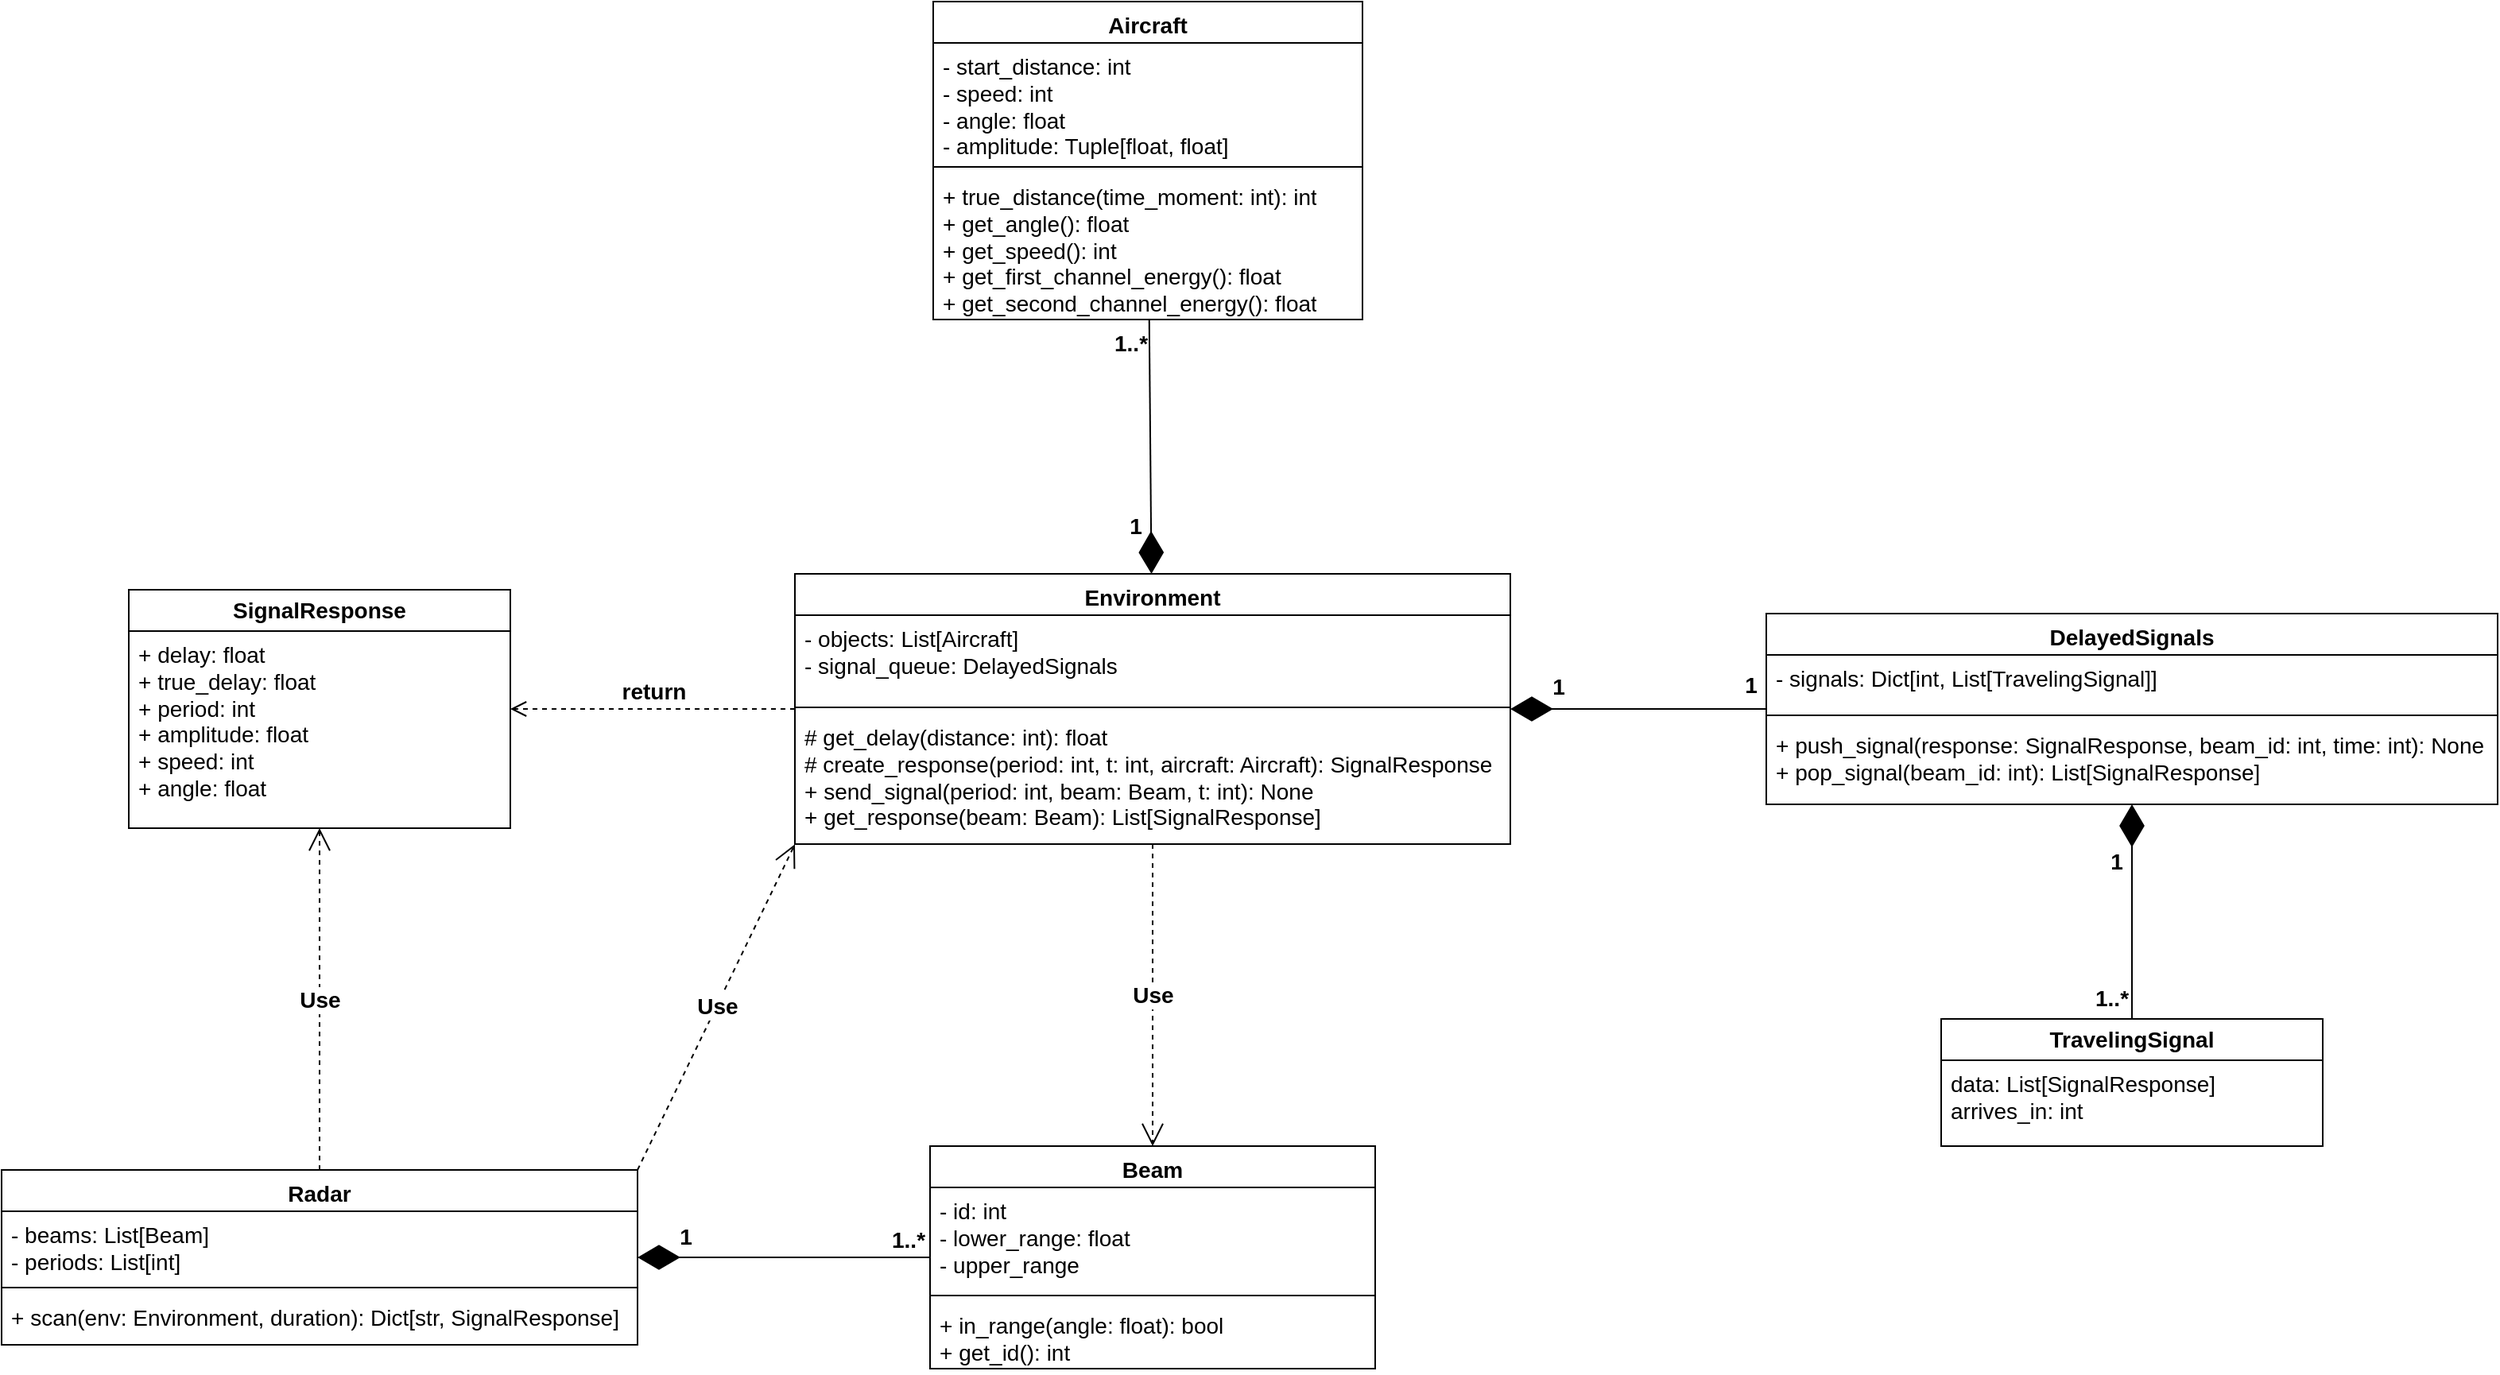 <mxfile version="23.1.5" type="device">
  <diagram id="C5RBs43oDa-KdzZeNtuy" name="Page-1">
    <mxGraphModel dx="1365" dy="1492" grid="1" gridSize="10" guides="1" tooltips="1" connect="1" arrows="1" fold="1" page="1" pageScale="1" pageWidth="827" pageHeight="1169" math="0" shadow="0">
      <root>
        <mxCell id="WIyWlLk6GJQsqaUBKTNV-0" />
        <mxCell id="WIyWlLk6GJQsqaUBKTNV-1" parent="WIyWlLk6GJQsqaUBKTNV-0" />
        <mxCell id="GF2OPw2r5ZtbMO8D5Vbo-16" value="&lt;font style=&quot;font-size: 14px;&quot;&gt;Radar&lt;/font&gt;" style="swimlane;fontStyle=1;align=center;verticalAlign=top;childLayout=stackLayout;horizontal=1;startSize=26;horizontalStack=0;resizeParent=1;resizeParentMax=0;resizeLast=0;collapsible=1;marginBottom=0;whiteSpace=wrap;html=1;" parent="WIyWlLk6GJQsqaUBKTNV-1" vertex="1">
          <mxGeometry x="-310" y="375" width="400" height="110" as="geometry" />
        </mxCell>
        <mxCell id="GF2OPw2r5ZtbMO8D5Vbo-17" value="&lt;font style=&quot;font-size: 14px;&quot;&gt;- beams: List[Beam]&lt;br&gt;- periods: List[int]&lt;br&gt;&lt;/font&gt;" style="text;strokeColor=none;fillColor=none;align=left;verticalAlign=top;spacingLeft=4;spacingRight=4;overflow=hidden;rotatable=0;points=[[0,0.5],[1,0.5]];portConstraint=eastwest;whiteSpace=wrap;html=1;" parent="GF2OPw2r5ZtbMO8D5Vbo-16" vertex="1">
          <mxGeometry y="26" width="400" height="44" as="geometry" />
        </mxCell>
        <mxCell id="GF2OPw2r5ZtbMO8D5Vbo-18" value="" style="line;strokeWidth=1;fillColor=none;align=left;verticalAlign=middle;spacingTop=-1;spacingLeft=3;spacingRight=3;rotatable=0;labelPosition=right;points=[];portConstraint=eastwest;strokeColor=inherit;" parent="GF2OPw2r5ZtbMO8D5Vbo-16" vertex="1">
          <mxGeometry y="70" width="400" height="8" as="geometry" />
        </mxCell>
        <mxCell id="GF2OPw2r5ZtbMO8D5Vbo-19" value="&lt;font style=&quot;font-size: 14px;&quot;&gt;+ scan(env: Environment, duration): Dict[str, SignalResponse]&lt;/font&gt;" style="text;strokeColor=none;fillColor=none;align=left;verticalAlign=top;spacingLeft=4;spacingRight=4;overflow=hidden;rotatable=0;points=[[0,0.5],[1,0.5]];portConstraint=eastwest;whiteSpace=wrap;html=1;" parent="GF2OPw2r5ZtbMO8D5Vbo-16" vertex="1">
          <mxGeometry y="78" width="400" height="32" as="geometry" />
        </mxCell>
        <mxCell id="GF2OPw2r5ZtbMO8D5Vbo-22" value="&lt;font style=&quot;font-size: 14px;&quot;&gt;Aircraft&lt;/font&gt;" style="swimlane;fontStyle=1;align=center;verticalAlign=top;childLayout=stackLayout;horizontal=1;startSize=26;horizontalStack=0;resizeParent=1;resizeParentMax=0;resizeLast=0;collapsible=1;marginBottom=0;whiteSpace=wrap;html=1;" parent="WIyWlLk6GJQsqaUBKTNV-1" vertex="1">
          <mxGeometry x="276" y="-360" width="270" height="200" as="geometry" />
        </mxCell>
        <mxCell id="GF2OPw2r5ZtbMO8D5Vbo-23" value="&lt;font style=&quot;font-size: 14px;&quot;&gt;- start_distance: int&lt;br&gt;- speed: int&lt;br&gt;- angle: float&lt;br&gt;- amplitude: Tuple[float, float]&lt;br&gt;&lt;/font&gt;" style="text;strokeColor=none;fillColor=none;align=left;verticalAlign=top;spacingLeft=4;spacingRight=4;overflow=hidden;rotatable=0;points=[[0,0.5],[1,0.5]];portConstraint=eastwest;whiteSpace=wrap;html=1;" parent="GF2OPw2r5ZtbMO8D5Vbo-22" vertex="1">
          <mxGeometry y="26" width="270" height="74" as="geometry" />
        </mxCell>
        <mxCell id="GF2OPw2r5ZtbMO8D5Vbo-24" value="" style="line;strokeWidth=1;fillColor=none;align=left;verticalAlign=middle;spacingTop=-1;spacingLeft=3;spacingRight=3;rotatable=0;labelPosition=right;points=[];portConstraint=eastwest;strokeColor=inherit;" parent="GF2OPw2r5ZtbMO8D5Vbo-22" vertex="1">
          <mxGeometry y="100" width="270" height="8" as="geometry" />
        </mxCell>
        <mxCell id="GF2OPw2r5ZtbMO8D5Vbo-25" value="&lt;font style=&quot;font-size: 14px;&quot;&gt;+ true_distance(time_moment: int): int&lt;br&gt;+ get_angle(): float&lt;br&gt;+ get_speed(): int&lt;br&gt;+ get_first_channel_energy(): float&lt;br&gt;+ get_second_channel_energy(): float&lt;br&gt;&lt;/font&gt;" style="text;strokeColor=none;fillColor=none;align=left;verticalAlign=top;spacingLeft=4;spacingRight=4;overflow=hidden;rotatable=0;points=[[0,0.5],[1,0.5]];portConstraint=eastwest;whiteSpace=wrap;html=1;" parent="GF2OPw2r5ZtbMO8D5Vbo-22" vertex="1">
          <mxGeometry y="108" width="270" height="92" as="geometry" />
        </mxCell>
        <mxCell id="GF2OPw2r5ZtbMO8D5Vbo-26" value="&lt;b&gt;&lt;font style=&quot;font-size: 14px;&quot;&gt;SignalResponse&lt;/font&gt;&lt;/b&gt;" style="swimlane;fontStyle=0;childLayout=stackLayout;horizontal=1;startSize=26;fillColor=none;horizontalStack=0;resizeParent=1;resizeParentMax=0;resizeLast=0;collapsible=1;marginBottom=0;whiteSpace=wrap;html=1;" parent="WIyWlLk6GJQsqaUBKTNV-1" vertex="1">
          <mxGeometry x="-230" y="10" width="240" height="150" as="geometry">
            <mxRectangle x="310" y="420" width="110" height="30" as="alternateBounds" />
          </mxGeometry>
        </mxCell>
        <mxCell id="GF2OPw2r5ZtbMO8D5Vbo-27" value="&lt;font style=&quot;font-size: 14px;&quot;&gt;+ delay: float&lt;br&gt;+ true_delay: float&lt;br&gt;+ period: int&lt;br&gt;+ amplitude: float&lt;br&gt;+ speed: int&lt;br&gt;+ angle: float&lt;br&gt;&lt;/font&gt;" style="text;strokeColor=none;fillColor=none;align=left;verticalAlign=top;spacingLeft=4;spacingRight=4;overflow=hidden;rotatable=0;points=[[0,0.5],[1,0.5]];portConstraint=eastwest;whiteSpace=wrap;html=1;" parent="GF2OPw2r5ZtbMO8D5Vbo-26" vertex="1">
          <mxGeometry y="26" width="240" height="124" as="geometry" />
        </mxCell>
        <mxCell id="GF2OPw2r5ZtbMO8D5Vbo-48" value="&lt;font style=&quot;font-size: 14px;&quot;&gt;Environment&lt;/font&gt;" style="swimlane;fontStyle=1;align=center;verticalAlign=top;childLayout=stackLayout;horizontal=1;startSize=26;horizontalStack=0;resizeParent=1;resizeParentMax=0;resizeLast=0;collapsible=1;marginBottom=0;whiteSpace=wrap;html=1;" parent="WIyWlLk6GJQsqaUBKTNV-1" vertex="1">
          <mxGeometry x="189" width="450" height="170" as="geometry" />
        </mxCell>
        <mxCell id="GF2OPw2r5ZtbMO8D5Vbo-49" value="&lt;font style=&quot;font-size: 14px;&quot;&gt;- objects: List[Aircraft]&lt;br&gt;- signal_queue: DelayedSignals&lt;br&gt;&lt;/font&gt;" style="text;strokeColor=none;fillColor=none;align=left;verticalAlign=top;spacingLeft=4;spacingRight=4;overflow=hidden;rotatable=0;points=[[0,0.5],[1,0.5]];portConstraint=eastwest;whiteSpace=wrap;html=1;" parent="GF2OPw2r5ZtbMO8D5Vbo-48" vertex="1">
          <mxGeometry y="26" width="450" height="54" as="geometry" />
        </mxCell>
        <mxCell id="GF2OPw2r5ZtbMO8D5Vbo-50" value="" style="line;strokeWidth=1;fillColor=none;align=left;verticalAlign=middle;spacingTop=-1;spacingLeft=3;spacingRight=3;rotatable=0;labelPosition=right;points=[];portConstraint=eastwest;strokeColor=inherit;" parent="GF2OPw2r5ZtbMO8D5Vbo-48" vertex="1">
          <mxGeometry y="80" width="450" height="8" as="geometry" />
        </mxCell>
        <mxCell id="GF2OPw2r5ZtbMO8D5Vbo-51" value="&lt;font style=&quot;font-size: 14px;&quot;&gt;# get_delay(distance: int): float&lt;br&gt;# create_response(period: int, t: int, aircraft: Aircraft): SignalResponse&lt;br&gt;+ send_signal(period: int, beam: Beam, t: int): None&lt;br&gt;+ get_response(beam: Beam): List[SignalResponse]&lt;br&gt;&lt;/font&gt;" style="text;strokeColor=none;fillColor=none;align=left;verticalAlign=top;spacingLeft=4;spacingRight=4;overflow=hidden;rotatable=0;points=[[0,0.5],[1,0.5]];portConstraint=eastwest;whiteSpace=wrap;html=1;" parent="GF2OPw2r5ZtbMO8D5Vbo-48" vertex="1">
          <mxGeometry y="88" width="450" height="82" as="geometry" />
        </mxCell>
        <mxCell id="GF2OPw2r5ZtbMO8D5Vbo-52" value="" style="endArrow=diamondThin;endFill=1;endSize=24;html=1;rounded=0;" parent="WIyWlLk6GJQsqaUBKTNV-1" source="GF2OPw2r5ZtbMO8D5Vbo-22" target="GF2OPw2r5ZtbMO8D5Vbo-48" edge="1">
          <mxGeometry width="160" relative="1" as="geometry">
            <mxPoint x="340" y="200" as="sourcePoint" />
            <mxPoint x="500" y="200" as="targetPoint" />
          </mxGeometry>
        </mxCell>
        <mxCell id="GF2OPw2r5ZtbMO8D5Vbo-53" value="&lt;font style=&quot;font-size: 14px;&quot;&gt;&lt;b&gt;1..*&lt;/b&gt;&lt;/font&gt;" style="edgeLabel;html=1;align=center;verticalAlign=middle;resizable=0;points=[];" parent="GF2OPw2r5ZtbMO8D5Vbo-52" vertex="1" connectable="0">
          <mxGeometry x="-0.831" y="-1" relative="1" as="geometry">
            <mxPoint x="-11" y="1" as="offset" />
          </mxGeometry>
        </mxCell>
        <mxCell id="CAc2jayOZFMYVNIlF_L3-13" value="&lt;font style=&quot;font-size: 14px;&quot;&gt;&lt;b&gt;1&lt;/b&gt;&lt;/font&gt;" style="edgeLabel;html=1;align=center;verticalAlign=middle;resizable=0;points=[];" vertex="1" connectable="0" parent="GF2OPw2r5ZtbMO8D5Vbo-52">
          <mxGeometry x="0.503" y="-1" relative="1" as="geometry">
            <mxPoint x="-9" y="10" as="offset" />
          </mxGeometry>
        </mxCell>
        <mxCell id="GF2OPw2r5ZtbMO8D5Vbo-59" value="&lt;font style=&quot;font-size: 14px;&quot;&gt;&lt;b&gt;Use&lt;/b&gt;&lt;/font&gt;" style="endArrow=open;endSize=12;dashed=1;html=1;rounded=0;entryX=0;entryY=1.001;entryDx=0;entryDy=0;entryPerimeter=0;exitX=1;exitY=0;exitDx=0;exitDy=0;" parent="WIyWlLk6GJQsqaUBKTNV-1" source="GF2OPw2r5ZtbMO8D5Vbo-16" target="GF2OPw2r5ZtbMO8D5Vbo-51" edge="1">
          <mxGeometry width="160" relative="1" as="geometry">
            <mxPoint x="20" y="450" as="sourcePoint" />
            <mxPoint x="180" y="450" as="targetPoint" />
          </mxGeometry>
        </mxCell>
        <mxCell id="CAc2jayOZFMYVNIlF_L3-5" value="&lt;b style=&quot;border-color: var(--border-color); font-size: 14px;&quot;&gt;Beam&lt;/b&gt;" style="swimlane;fontStyle=1;align=center;verticalAlign=top;childLayout=stackLayout;horizontal=1;startSize=26;horizontalStack=0;resizeParent=1;resizeParentMax=0;resizeLast=0;collapsible=1;marginBottom=0;whiteSpace=wrap;html=1;" vertex="1" parent="WIyWlLk6GJQsqaUBKTNV-1">
          <mxGeometry x="274" y="360" width="280" height="140" as="geometry" />
        </mxCell>
        <mxCell id="CAc2jayOZFMYVNIlF_L3-6" value="&lt;font style=&quot;font-size: 14px;&quot;&gt;- id: int&lt;br style=&quot;border-color: var(--border-color);&quot;&gt;- lower_range: float&lt;br&gt;- upper_range&lt;br&gt;&lt;/font&gt;" style="text;strokeColor=none;fillColor=none;align=left;verticalAlign=top;spacingLeft=4;spacingRight=4;overflow=hidden;rotatable=0;points=[[0,0.5],[1,0.5]];portConstraint=eastwest;whiteSpace=wrap;html=1;" vertex="1" parent="CAc2jayOZFMYVNIlF_L3-5">
          <mxGeometry y="26" width="280" height="64" as="geometry" />
        </mxCell>
        <mxCell id="CAc2jayOZFMYVNIlF_L3-7" value="" style="line;strokeWidth=1;fillColor=none;align=left;verticalAlign=middle;spacingTop=-1;spacingLeft=3;spacingRight=3;rotatable=0;labelPosition=right;points=[];portConstraint=eastwest;strokeColor=inherit;" vertex="1" parent="CAc2jayOZFMYVNIlF_L3-5">
          <mxGeometry y="90" width="280" height="8" as="geometry" />
        </mxCell>
        <mxCell id="CAc2jayOZFMYVNIlF_L3-8" value="&lt;font style=&quot;font-size: 14px;&quot;&gt;+ in_range(angle: float): bool&lt;br&gt;+ get_id(): int&lt;br&gt;&lt;/font&gt;" style="text;strokeColor=none;fillColor=none;align=left;verticalAlign=top;spacingLeft=4;spacingRight=4;overflow=hidden;rotatable=0;points=[[0,0.5],[1,0.5]];portConstraint=eastwest;whiteSpace=wrap;html=1;" vertex="1" parent="CAc2jayOZFMYVNIlF_L3-5">
          <mxGeometry y="98" width="280" height="42" as="geometry" />
        </mxCell>
        <mxCell id="CAc2jayOZFMYVNIlF_L3-9" value="" style="endArrow=diamondThin;endFill=1;endSize=24;html=1;rounded=0;" edge="1" parent="WIyWlLk6GJQsqaUBKTNV-1" source="CAc2jayOZFMYVNIlF_L3-5" target="GF2OPw2r5ZtbMO8D5Vbo-16">
          <mxGeometry width="160" relative="1" as="geometry">
            <mxPoint x="-100" y="150" as="sourcePoint" />
            <mxPoint x="60" y="150" as="targetPoint" />
          </mxGeometry>
        </mxCell>
        <mxCell id="CAc2jayOZFMYVNIlF_L3-10" value="&lt;font style=&quot;font-size: 14px;&quot;&gt;&lt;b&gt;1&lt;/b&gt;&lt;/font&gt;" style="edgeLabel;html=1;align=center;verticalAlign=middle;resizable=0;points=[];" vertex="1" connectable="0" parent="CAc2jayOZFMYVNIlF_L3-9">
          <mxGeometry x="0.28" y="-2" relative="1" as="geometry">
            <mxPoint x="-36" y="-11" as="offset" />
          </mxGeometry>
        </mxCell>
        <mxCell id="CAc2jayOZFMYVNIlF_L3-11" value="&lt;font style=&quot;font-size: 14px;&quot;&gt;&lt;b&gt;1..*&lt;/b&gt;&lt;/font&gt;" style="edgeLabel;html=1;align=center;verticalAlign=middle;resizable=0;points=[];" vertex="1" connectable="0" parent="CAc2jayOZFMYVNIlF_L3-9">
          <mxGeometry x="-0.681" y="-1" relative="1" as="geometry">
            <mxPoint x="15" y="-10" as="offset" />
          </mxGeometry>
        </mxCell>
        <mxCell id="CAc2jayOZFMYVNIlF_L3-15" value="&lt;font style=&quot;font-size: 14px;&quot;&gt;DelayedSignals&lt;/font&gt;" style="swimlane;fontStyle=1;align=center;verticalAlign=top;childLayout=stackLayout;horizontal=1;startSize=26;horizontalStack=0;resizeParent=1;resizeParentMax=0;resizeLast=0;collapsible=1;marginBottom=0;whiteSpace=wrap;html=1;" vertex="1" parent="WIyWlLk6GJQsqaUBKTNV-1">
          <mxGeometry x="800" y="25" width="460" height="120" as="geometry" />
        </mxCell>
        <mxCell id="CAc2jayOZFMYVNIlF_L3-16" value="&lt;font style=&quot;font-size: 14px;&quot;&gt;- signals: Dict[int, List[TravelingSignal]]&lt;br&gt;&lt;/font&gt;" style="text;strokeColor=none;fillColor=none;align=left;verticalAlign=top;spacingLeft=4;spacingRight=4;overflow=hidden;rotatable=0;points=[[0,0.5],[1,0.5]];portConstraint=eastwest;whiteSpace=wrap;html=1;" vertex="1" parent="CAc2jayOZFMYVNIlF_L3-15">
          <mxGeometry y="26" width="460" height="34" as="geometry" />
        </mxCell>
        <mxCell id="CAc2jayOZFMYVNIlF_L3-17" value="" style="line;strokeWidth=1;fillColor=none;align=left;verticalAlign=middle;spacingTop=-1;spacingLeft=3;spacingRight=3;rotatable=0;labelPosition=right;points=[];portConstraint=eastwest;strokeColor=inherit;" vertex="1" parent="CAc2jayOZFMYVNIlF_L3-15">
          <mxGeometry y="60" width="460" height="8" as="geometry" />
        </mxCell>
        <mxCell id="CAc2jayOZFMYVNIlF_L3-18" value="&lt;font style=&quot;font-size: 14px;&quot;&gt;+ push_signal(response: SignalResponse, beam_id: int, time: int): None&lt;br&gt;+ pop_signal(beam_id: int): List[SignalResponse]&lt;br&gt;&lt;/font&gt;" style="text;strokeColor=none;fillColor=none;align=left;verticalAlign=top;spacingLeft=4;spacingRight=4;overflow=hidden;rotatable=0;points=[[0,0.5],[1,0.5]];portConstraint=eastwest;whiteSpace=wrap;html=1;" vertex="1" parent="CAc2jayOZFMYVNIlF_L3-15">
          <mxGeometry y="68" width="460" height="52" as="geometry" />
        </mxCell>
        <mxCell id="CAc2jayOZFMYVNIlF_L3-31" value="&lt;span style=&quot;font-size: 14px;&quot;&gt;&lt;b&gt;TravelingSignal&lt;/b&gt;&lt;/span&gt;" style="swimlane;fontStyle=0;childLayout=stackLayout;horizontal=1;startSize=26;fillColor=none;horizontalStack=0;resizeParent=1;resizeParentMax=0;resizeLast=0;collapsible=1;marginBottom=0;whiteSpace=wrap;html=1;" vertex="1" parent="WIyWlLk6GJQsqaUBKTNV-1">
          <mxGeometry x="910" y="280" width="240" height="80" as="geometry">
            <mxRectangle x="310" y="420" width="110" height="30" as="alternateBounds" />
          </mxGeometry>
        </mxCell>
        <mxCell id="CAc2jayOZFMYVNIlF_L3-32" value="&lt;font style=&quot;font-size: 14px;&quot;&gt;data: List[SignalResponse]&lt;br&gt;arrives_in: int&lt;br&gt;&lt;/font&gt;" style="text;strokeColor=none;fillColor=none;align=left;verticalAlign=top;spacingLeft=4;spacingRight=4;overflow=hidden;rotatable=0;points=[[0,0.5],[1,0.5]];portConstraint=eastwest;whiteSpace=wrap;html=1;" vertex="1" parent="CAc2jayOZFMYVNIlF_L3-31">
          <mxGeometry y="26" width="240" height="54" as="geometry" />
        </mxCell>
        <mxCell id="CAc2jayOZFMYVNIlF_L3-33" value="" style="endArrow=diamondThin;endFill=1;endSize=24;html=1;rounded=0;" edge="1" parent="WIyWlLk6GJQsqaUBKTNV-1" source="CAc2jayOZFMYVNIlF_L3-31" target="CAc2jayOZFMYVNIlF_L3-15">
          <mxGeometry width="160" relative="1" as="geometry">
            <mxPoint x="868" y="381" as="sourcePoint" />
            <mxPoint x="680" y="380" as="targetPoint" />
          </mxGeometry>
        </mxCell>
        <mxCell id="CAc2jayOZFMYVNIlF_L3-34" value="&lt;font style=&quot;font-size: 14px;&quot;&gt;&lt;b&gt;1..*&lt;/b&gt;&lt;/font&gt;" style="edgeLabel;html=1;align=center;verticalAlign=middle;resizable=0;points=[];" vertex="1" connectable="0" parent="CAc2jayOZFMYVNIlF_L3-33">
          <mxGeometry x="-0.831" y="-1" relative="1" as="geometry">
            <mxPoint x="-14" y="-2" as="offset" />
          </mxGeometry>
        </mxCell>
        <mxCell id="CAc2jayOZFMYVNIlF_L3-35" value="&lt;font style=&quot;font-size: 14px;&quot;&gt;&lt;b&gt;1&lt;/b&gt;&lt;/font&gt;" style="edgeLabel;html=1;align=center;verticalAlign=middle;resizable=0;points=[];" vertex="1" connectable="0" parent="CAc2jayOZFMYVNIlF_L3-33">
          <mxGeometry x="0.503" y="-1" relative="1" as="geometry">
            <mxPoint x="-11" y="2" as="offset" />
          </mxGeometry>
        </mxCell>
        <mxCell id="CAc2jayOZFMYVNIlF_L3-36" value="" style="endArrow=diamondThin;endFill=1;endSize=24;html=1;rounded=0;" edge="1" parent="WIyWlLk6GJQsqaUBKTNV-1" source="CAc2jayOZFMYVNIlF_L3-15" target="GF2OPw2r5ZtbMO8D5Vbo-48">
          <mxGeometry width="160" relative="1" as="geometry">
            <mxPoint x="350" y="250" as="sourcePoint" />
            <mxPoint x="510" y="250" as="targetPoint" />
          </mxGeometry>
        </mxCell>
        <mxCell id="CAc2jayOZFMYVNIlF_L3-37" value="&lt;font style=&quot;font-size: 14px;&quot;&gt;&lt;b&gt;1&lt;/b&gt;&lt;/font&gt;" style="edgeLabel;html=1;align=center;verticalAlign=middle;resizable=0;points=[];" vertex="1" connectable="0" parent="CAc2jayOZFMYVNIlF_L3-36">
          <mxGeometry x="0.439" y="-1" relative="1" as="geometry">
            <mxPoint x="-15" y="-13" as="offset" />
          </mxGeometry>
        </mxCell>
        <mxCell id="CAc2jayOZFMYVNIlF_L3-41" value="&lt;font style=&quot;font-size: 14px;&quot;&gt;&lt;b&gt;1&lt;/b&gt;&lt;/font&gt;" style="edgeLabel;html=1;align=center;verticalAlign=middle;resizable=0;points=[];" vertex="1" connectable="0" parent="CAc2jayOZFMYVNIlF_L3-36">
          <mxGeometry x="-0.725" y="-1" relative="1" as="geometry">
            <mxPoint x="12" y="-14" as="offset" />
          </mxGeometry>
        </mxCell>
        <mxCell id="CAc2jayOZFMYVNIlF_L3-39" value="&lt;font style=&quot;font-size: 14px;&quot;&gt;&lt;b&gt;Use&lt;/b&gt;&lt;/font&gt;" style="endArrow=open;endSize=12;dashed=1;html=1;rounded=0;" edge="1" parent="WIyWlLk6GJQsqaUBKTNV-1" source="GF2OPw2r5ZtbMO8D5Vbo-48" target="CAc2jayOZFMYVNIlF_L3-5">
          <mxGeometry width="160" relative="1" as="geometry">
            <mxPoint x="90" y="272" as="sourcePoint" />
            <mxPoint x="318" y="270" as="targetPoint" />
          </mxGeometry>
        </mxCell>
        <mxCell id="CAc2jayOZFMYVNIlF_L3-40" value="&lt;font style=&quot;font-size: 14px;&quot;&gt;&lt;b&gt;return&lt;/b&gt;&lt;/font&gt;" style="html=1;verticalAlign=bottom;endArrow=open;dashed=1;endSize=8;curved=0;rounded=0;" edge="1" parent="WIyWlLk6GJQsqaUBKTNV-1" source="GF2OPw2r5ZtbMO8D5Vbo-48" target="GF2OPw2r5ZtbMO8D5Vbo-26">
          <mxGeometry relative="1" as="geometry">
            <mxPoint x="300" y="-130" as="sourcePoint" />
            <mxPoint x="220" y="-130" as="targetPoint" />
          </mxGeometry>
        </mxCell>
        <mxCell id="CAc2jayOZFMYVNIlF_L3-42" value="&lt;font style=&quot;font-size: 14px;&quot;&gt;&lt;b&gt;Use&lt;/b&gt;&lt;/font&gt;" style="endArrow=open;endSize=12;dashed=1;html=1;rounded=0;" edge="1" parent="WIyWlLk6GJQsqaUBKTNV-1" source="GF2OPw2r5ZtbMO8D5Vbo-16" target="GF2OPw2r5ZtbMO8D5Vbo-26">
          <mxGeometry width="160" relative="1" as="geometry">
            <mxPoint x="-310" y="447" as="sourcePoint" />
            <mxPoint x="-151" y="230" as="targetPoint" />
          </mxGeometry>
        </mxCell>
      </root>
    </mxGraphModel>
  </diagram>
</mxfile>
